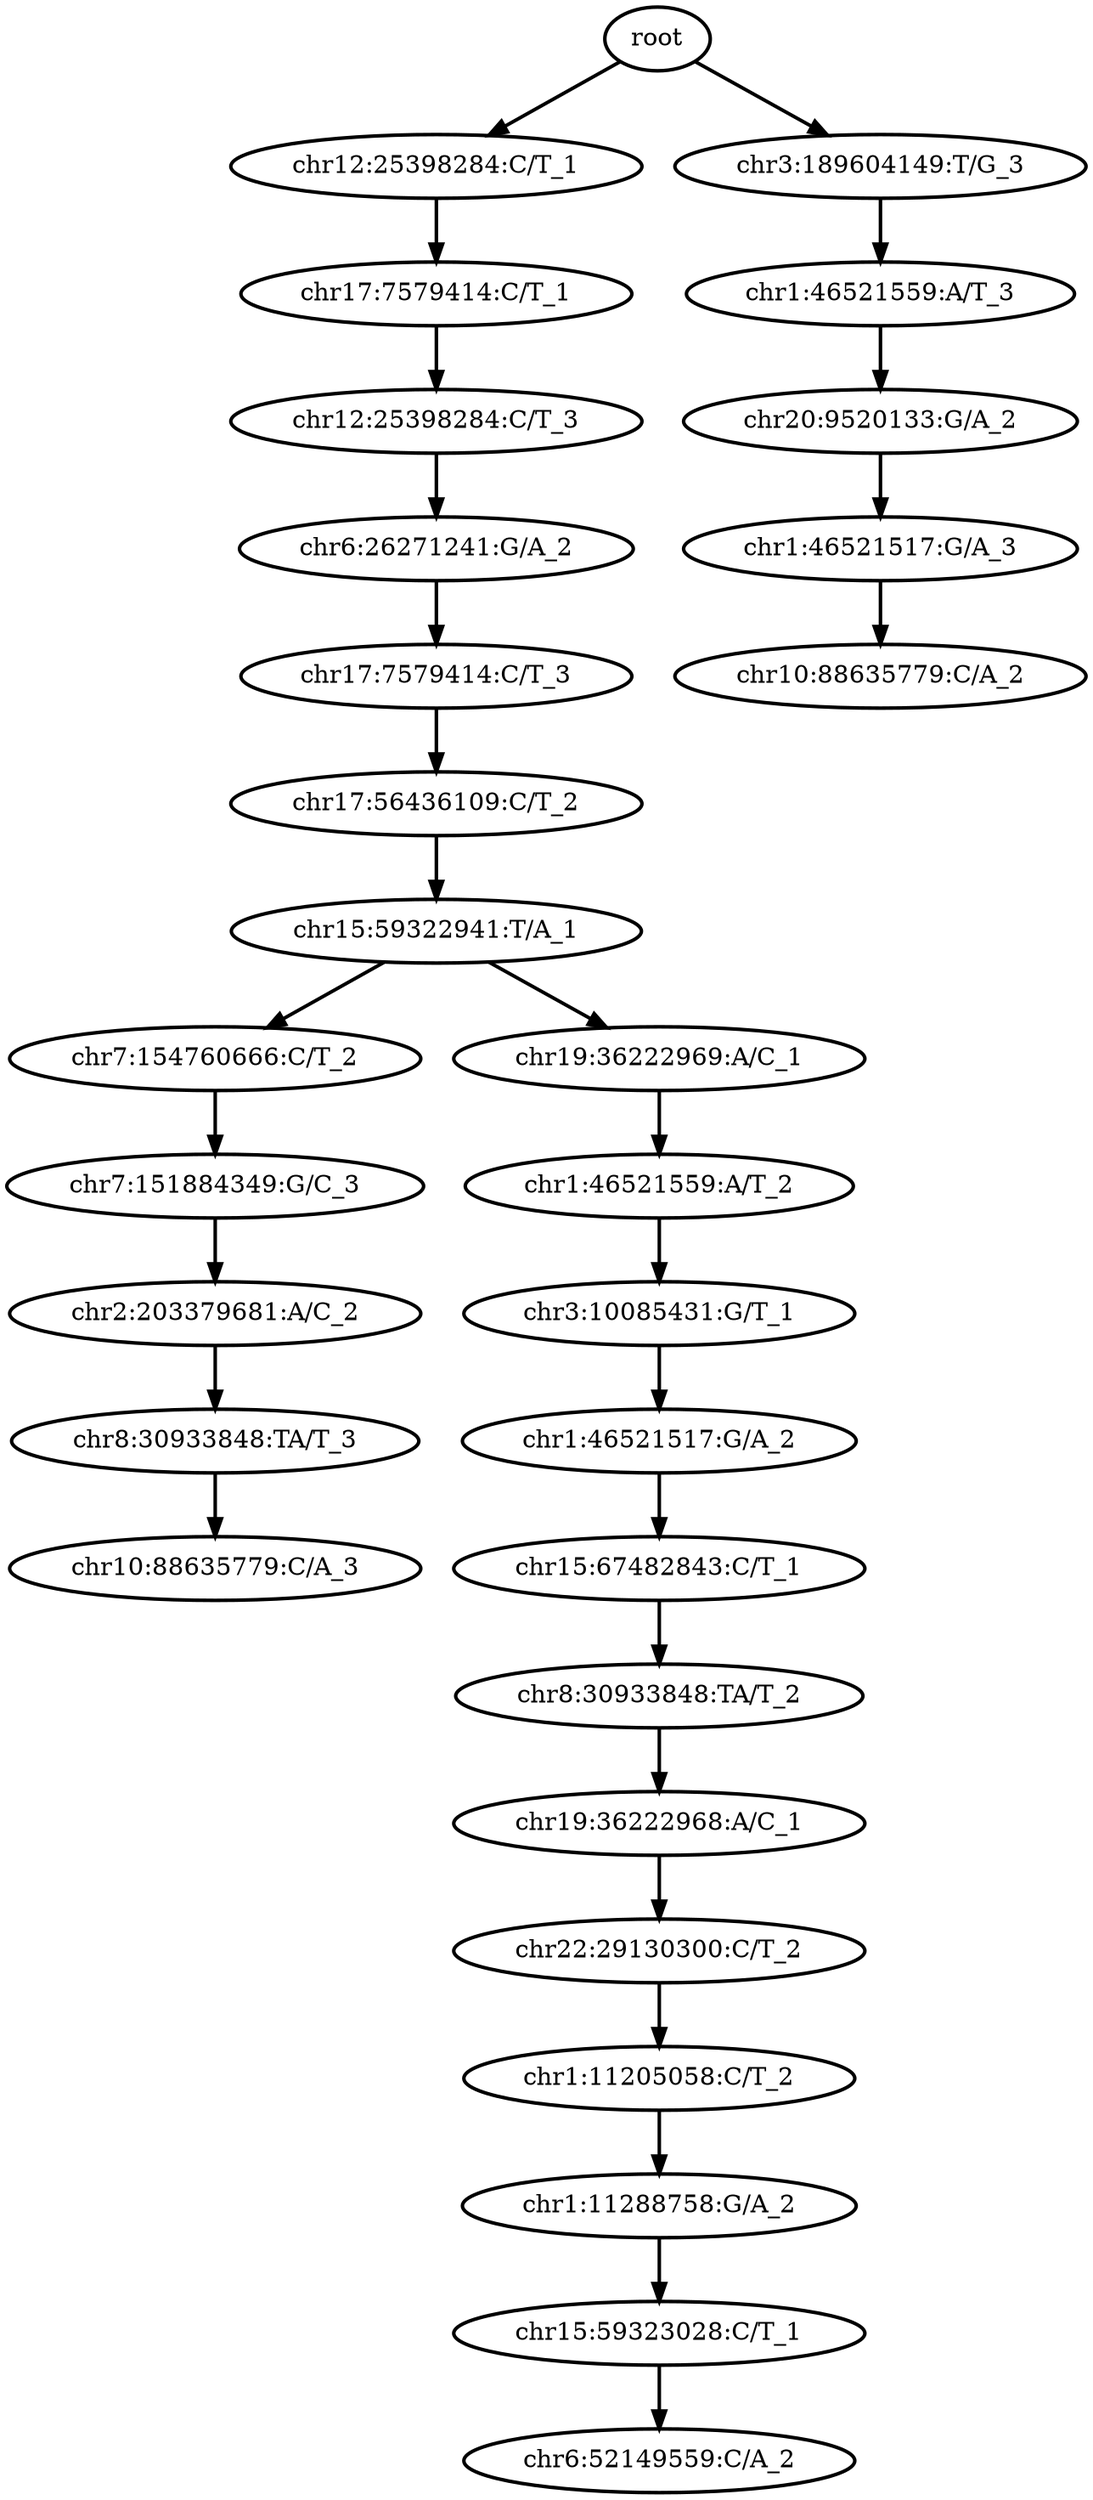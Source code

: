digraph N {
	overlap="false"
	rankdir="TB"
	0 [label="root", style="bold"];
	1 [label="chr12:25398284:C/T_1", style="bold"];
	2 [label="chr17:7579414:C/T_1", style="bold"];
	3 [label="chr12:25398284:C/T_3", style="bold"];
	4 [label="chr6:26271241:G/A_2", style="bold"];
	5 [label="chr17:7579414:C/T_3", style="bold"];
	6 [label="chr17:56436109:C/T_2", style="bold"];
	7 [label="chr15:59322941:T/A_1", style="bold"];
	8 [label="chr7:154760666:C/T_2", style="bold"];
	9 [label="chr7:151884349:G/C_3", style="bold"];
	10 [label="chr2:203379681:A/C_2", style="bold"];
	11 [label="chr19:36222969:A/C_1", style="bold"];
	12 [label="chr1:46521559:A/T_2", style="bold"];
	13 [label="chr3:10085431:G/T_1", style="bold"];
	14 [label="chr1:46521517:G/A_2", style="bold"];
	15 [label="chr15:67482843:C/T_1", style="bold"];
	16 [label="chr8:30933848:TA/T_2", style="bold"];
	17 [label="chr19:36222968:A/C_1", style="bold"];
	18 [label="chr22:29130300:C/T_2", style="bold"];
	19 [label="chr1:11205058:C/T_2", style="bold"];
	20 [label="chr1:11288758:G/A_2", style="bold"];
	21 [label="chr15:59323028:C/T_1", style="bold"];
	22 [label="chr6:52149559:C/A_2", style="bold"];
	23 [label="chr8:30933848:TA/T_3", style="bold"];
	24 [label="chr10:88635779:C/A_3", style="bold"];
	25 [label="chr3:189604149:T/G_3", style="bold"];
	26 [label="chr1:46521559:A/T_3", style="bold"];
	27 [label="chr20:9520133:G/A_2", style="bold"];
	28 [label="chr1:46521517:G/A_3", style="bold"];
	29 [label="chr10:88635779:C/A_2", style="bold"];
	0 -> 1 [style="bold"];
	0 -> 25 [style="bold"];
	1 -> 2 [style="bold"];
	2 -> 3 [style="bold"];
	3 -> 4 [style="bold"];
	4 -> 5 [style="bold"];
	5 -> 6 [style="bold"];
	6 -> 7 [style="bold"];
	7 -> 8 [style="bold"];
	7 -> 11 [style="bold"];
	8 -> 9 [style="bold"];
	9 -> 10 [style="bold"];
	10 -> 23 [style="bold"];
	11 -> 12 [style="bold"];
	12 -> 13 [style="bold"];
	13 -> 14 [style="bold"];
	14 -> 15 [style="bold"];
	15 -> 16 [style="bold"];
	16 -> 17 [style="bold"];
	17 -> 18 [style="bold"];
	18 -> 19 [style="bold"];
	19 -> 20 [style="bold"];
	20 -> 21 [style="bold"];
	21 -> 22 [style="bold"];
	23 -> 24 [style="bold"];
	25 -> 26 [style="bold"];
	26 -> 27 [style="bold"];
	27 -> 28 [style="bold"];
	28 -> 29 [style="bold"];
}